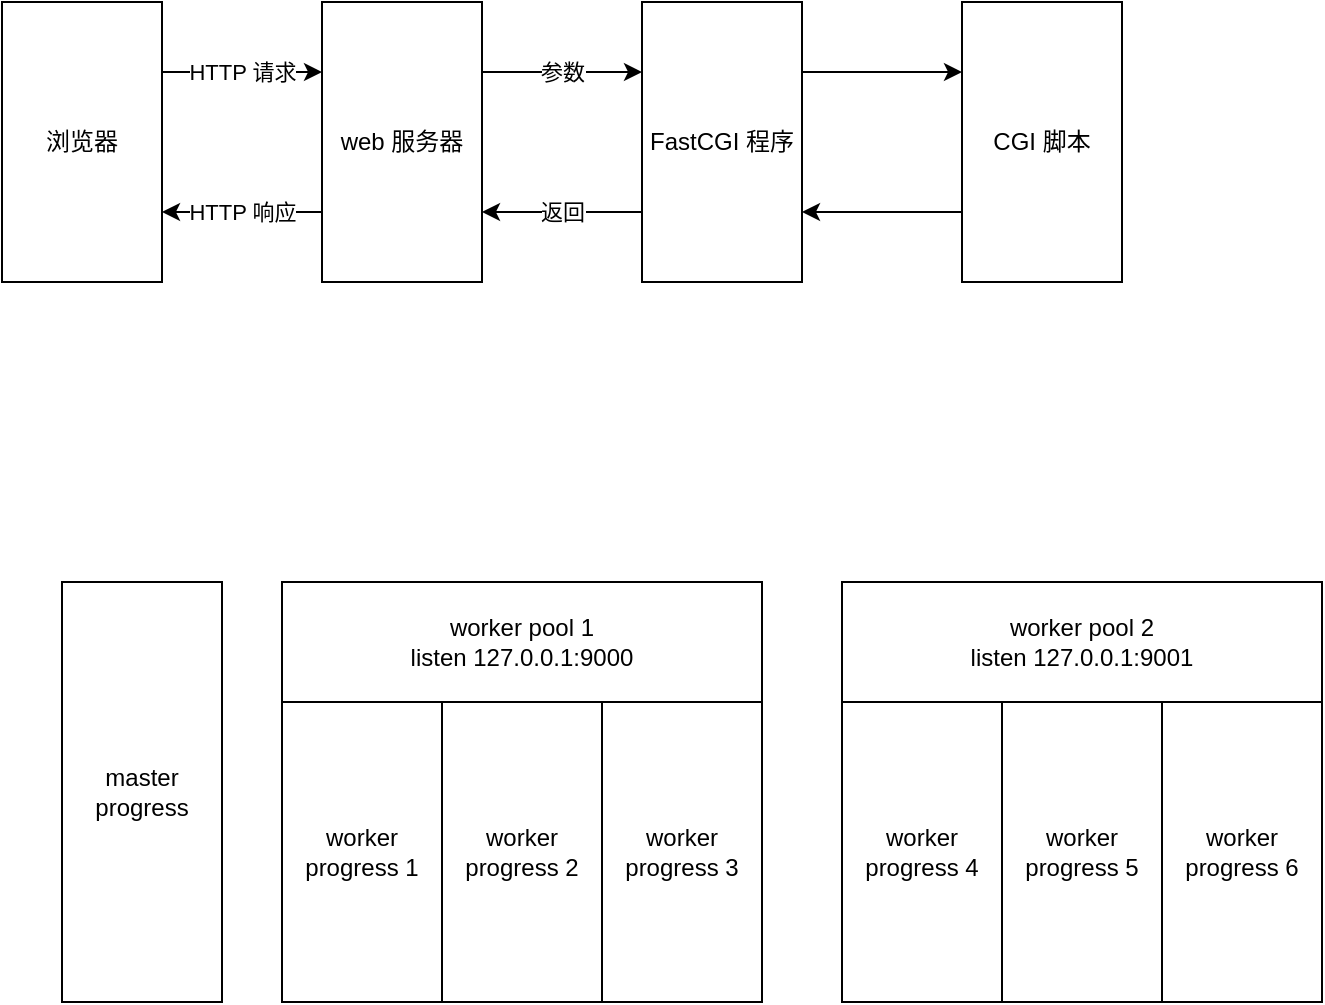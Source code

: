 <mxfile version="10.7.4" type="device"><diagram id="TlLYooqZeoD1EEj8GtFW" name="Page-1"><mxGraphModel dx="1318" dy="888" grid="1" gridSize="10" guides="1" tooltips="1" connect="1" arrows="1" fold="1" page="1" pageScale="1" pageWidth="827" pageHeight="1169" math="0" shadow="0"><root><mxCell id="0"/><mxCell id="1" parent="0"/><mxCell id="TFL6aDgFR2hgjEYH1KPP-8" value="HTTP 请求" style="edgeStyle=orthogonalEdgeStyle;rounded=0;orthogonalLoop=1;jettySize=auto;html=1;exitX=1;exitY=0.25;exitDx=0;exitDy=0;entryX=0;entryY=0.25;entryDx=0;entryDy=0;" edge="1" parent="1" source="TFL6aDgFR2hgjEYH1KPP-1" target="TFL6aDgFR2hgjEYH1KPP-2"><mxGeometry relative="1" as="geometry"/></mxCell><mxCell id="TFL6aDgFR2hgjEYH1KPP-1" value="浏览器" style="rounded=0;whiteSpace=wrap;html=1;" vertex="1" parent="1"><mxGeometry x="100" y="180" width="80" height="140" as="geometry"/></mxCell><mxCell id="TFL6aDgFR2hgjEYH1KPP-9" value="参数" style="edgeStyle=orthogonalEdgeStyle;rounded=0;orthogonalLoop=1;jettySize=auto;html=1;exitX=1;exitY=0.25;exitDx=0;exitDy=0;entryX=0;entryY=0.25;entryDx=0;entryDy=0;" edge="1" parent="1" source="TFL6aDgFR2hgjEYH1KPP-2" target="TFL6aDgFR2hgjEYH1KPP-4"><mxGeometry relative="1" as="geometry"/></mxCell><mxCell id="TFL6aDgFR2hgjEYH1KPP-13" value="HTTP 响应" style="edgeStyle=orthogonalEdgeStyle;rounded=0;orthogonalLoop=1;jettySize=auto;html=1;exitX=0;exitY=0.75;exitDx=0;exitDy=0;entryX=1;entryY=0.75;entryDx=0;entryDy=0;" edge="1" parent="1" source="TFL6aDgFR2hgjEYH1KPP-2" target="TFL6aDgFR2hgjEYH1KPP-1"><mxGeometry relative="1" as="geometry"/></mxCell><mxCell id="TFL6aDgFR2hgjEYH1KPP-2" value="web 服务器" style="rounded=0;whiteSpace=wrap;html=1;" vertex="1" parent="1"><mxGeometry x="260" y="180" width="80" height="140" as="geometry"/></mxCell><mxCell id="TFL6aDgFR2hgjEYH1KPP-10" style="edgeStyle=orthogonalEdgeStyle;rounded=0;orthogonalLoop=1;jettySize=auto;html=1;exitX=1;exitY=0.25;exitDx=0;exitDy=0;entryX=0;entryY=0.25;entryDx=0;entryDy=0;" edge="1" parent="1" source="TFL6aDgFR2hgjEYH1KPP-4" target="TFL6aDgFR2hgjEYH1KPP-6"><mxGeometry relative="1" as="geometry"/></mxCell><mxCell id="TFL6aDgFR2hgjEYH1KPP-12" value="返回" style="edgeStyle=orthogonalEdgeStyle;rounded=0;orthogonalLoop=1;jettySize=auto;html=1;exitX=0;exitY=0.75;exitDx=0;exitDy=0;entryX=1;entryY=0.75;entryDx=0;entryDy=0;" edge="1" parent="1" source="TFL6aDgFR2hgjEYH1KPP-4" target="TFL6aDgFR2hgjEYH1KPP-2"><mxGeometry relative="1" as="geometry"/></mxCell><mxCell id="TFL6aDgFR2hgjEYH1KPP-4" value="FastCGI 程序" style="rounded=0;whiteSpace=wrap;html=1;" vertex="1" parent="1"><mxGeometry x="420" y="180" width="80" height="140" as="geometry"/></mxCell><mxCell id="TFL6aDgFR2hgjEYH1KPP-11" style="edgeStyle=orthogonalEdgeStyle;rounded=0;orthogonalLoop=1;jettySize=auto;html=1;exitX=0;exitY=0.75;exitDx=0;exitDy=0;entryX=1;entryY=0.75;entryDx=0;entryDy=0;" edge="1" parent="1" source="TFL6aDgFR2hgjEYH1KPP-6" target="TFL6aDgFR2hgjEYH1KPP-4"><mxGeometry relative="1" as="geometry"/></mxCell><mxCell id="TFL6aDgFR2hgjEYH1KPP-6" value="CGI 脚本" style="rounded=0;whiteSpace=wrap;html=1;" vertex="1" parent="1"><mxGeometry x="580" y="180" width="80" height="140" as="geometry"/></mxCell><mxCell id="TFL6aDgFR2hgjEYH1KPP-15" value="worker pool 1&lt;br&gt;listen 127.0.0.1:9000&lt;br&gt;" style="rounded=0;whiteSpace=wrap;html=1;" vertex="1" parent="1"><mxGeometry x="240" y="470" width="240" height="60" as="geometry"/></mxCell><mxCell id="TFL6aDgFR2hgjEYH1KPP-16" value="worker progress 1" style="rounded=0;whiteSpace=wrap;html=1;" vertex="1" parent="1"><mxGeometry x="240" y="530" width="80" height="150" as="geometry"/></mxCell><mxCell id="TFL6aDgFR2hgjEYH1KPP-17" value="worker progress 2" style="rounded=0;whiteSpace=wrap;html=1;" vertex="1" parent="1"><mxGeometry x="320" y="530" width="80" height="150" as="geometry"/></mxCell><mxCell id="TFL6aDgFR2hgjEYH1KPP-19" value="worker progress 3" style="rounded=0;whiteSpace=wrap;html=1;" vertex="1" parent="1"><mxGeometry x="400" y="530" width="80" height="150" as="geometry"/></mxCell><mxCell id="TFL6aDgFR2hgjEYH1KPP-21" value="worker pool 2&lt;br&gt;listen 127.0.0.1:9001&lt;br&gt;" style="rounded=0;whiteSpace=wrap;html=1;" vertex="1" parent="1"><mxGeometry x="520" y="470" width="240" height="60" as="geometry"/></mxCell><mxCell id="TFL6aDgFR2hgjEYH1KPP-22" value="worker progress 4" style="rounded=0;whiteSpace=wrap;html=1;" vertex="1" parent="1"><mxGeometry x="520" y="530" width="80" height="150" as="geometry"/></mxCell><mxCell id="TFL6aDgFR2hgjEYH1KPP-23" value="worker progress 5" style="rounded=0;whiteSpace=wrap;html=1;" vertex="1" parent="1"><mxGeometry x="600" y="530" width="80" height="150" as="geometry"/></mxCell><mxCell id="TFL6aDgFR2hgjEYH1KPP-24" value="worker progress 6" style="rounded=0;whiteSpace=wrap;html=1;" vertex="1" parent="1"><mxGeometry x="680" y="530" width="80" height="150" as="geometry"/></mxCell><mxCell id="TFL6aDgFR2hgjEYH1KPP-25" value="master progress" style="rounded=0;whiteSpace=wrap;html=1;" vertex="1" parent="1"><mxGeometry x="130" y="470" width="80" height="210" as="geometry"/></mxCell></root></mxGraphModel></diagram></mxfile>
